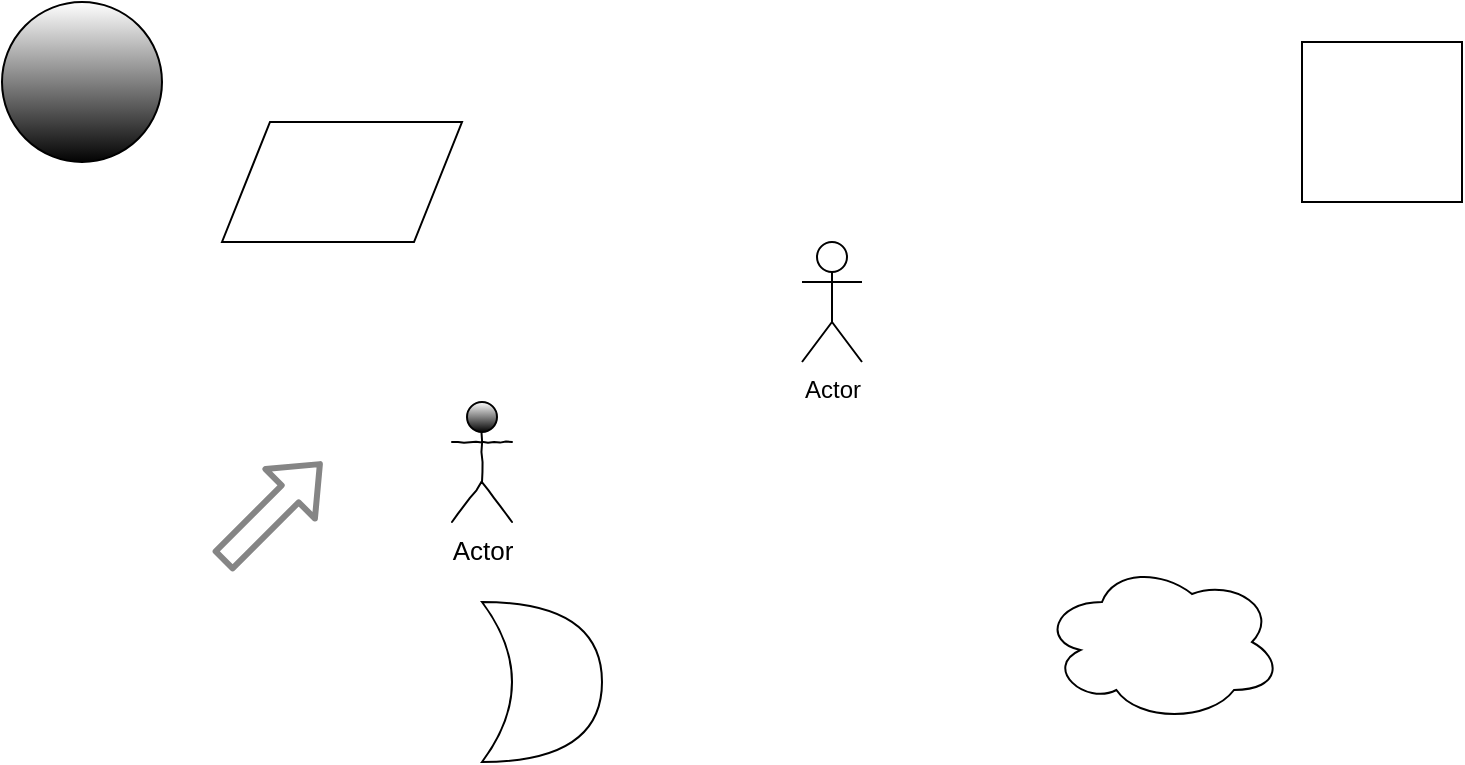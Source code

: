 <mxfile version="9.1.0" type="device" userAgent="Mozilla/5.0 (X11; Linux x86_64) AppleWebKit/537.36 (KHTML, like Gecko) Atom/1.38.2 Chrome/61.0.316.100 Electron/2.0.18 Safari/537.36" editor="www.draw.io"><diagram id="2tcZwETx8Mg4GMLC06Nc" name="Page-1"><mxGraphModel dx="2178" dy="801" grid="1" gridSize="10" guides="1" tooltips="1" connect="1" arrows="1" fold="1" page="1" pageScale="1" pageWidth="850" pageHeight="1100" background="#ffffff" math="0" shadow="0"><root><mxCell id="0"/><mxCell id="1" parent="0"/><mxCell id="432CIDcv8K7ROQ3yO25U-1" value="" style="whiteSpace=wrap;html=1;aspect=fixed;" parent="1" vertex="1"><mxGeometry x="-90" y="210" width="80" height="80" as="geometry"/></mxCell><mxCell id="432CIDcv8K7ROQ3yO25U-2" value="" style="shape=parallelogram;perimeter=parallelogramPerimeter;whiteSpace=wrap;html=1;" parent="1" vertex="1"><mxGeometry x="-630" y="250" width="120" height="60" as="geometry"/></mxCell><mxCell id="432CIDcv8K7ROQ3yO25U-3" value="" style="ellipse;shape=cloud;whiteSpace=wrap;html=1;" parent="1" vertex="1"><mxGeometry x="-220" y="470" width="120" height="80" as="geometry"/></mxCell><mxCell id="432CIDcv8K7ROQ3yO25U-4" value="" style="shape=xor;whiteSpace=wrap;html=1;" parent="1" vertex="1"><mxGeometry x="-500" y="490" width="60" height="80" as="geometry"/></mxCell><mxCell id="432CIDcv8K7ROQ3yO25U-5" value="Actor" style="shape=umlActor;verticalLabelPosition=bottom;labelBackgroundColor=#ffffff;verticalAlign=top;html=1;outlineConnect=0;" parent="1" vertex="1"><mxGeometry x="-340" y="310" width="30" height="60" as="geometry"/></mxCell><mxCell id="2" value="Actor" style="shape=umlActor;verticalLabelPosition=bottom;labelBackgroundColor=#ffffff;verticalAlign=top;html=1;outlineConnect=0;comic=1;fillColor=#FFFFFF;gradientColor=#030303;fontSize=13;fontColor=#000000;align=center;" vertex="1" parent="1"><mxGeometry x="-515" y="390" width="30" height="60" as="geometry"/></mxCell><mxCell id="3" value="" style="ellipse;whiteSpace=wrap;html=1;aspect=fixed;comic=1;fillColor=#FFFFFF;gradientColor=#030303;fontSize=13;fontColor=#000000;align=center;" vertex="1" parent="1"><mxGeometry x="-740" y="190" width="80" height="80" as="geometry"/></mxCell><mxCell id="4" value="" style="shape=flexArrow;endArrow=classic;html=1;fillColor=#ffffff;strokeColor=#858585;strokeWidth=3;fontSize=13;fontColor=#000000;" edge="1" parent="1"><mxGeometry width="50" height="50" relative="1" as="geometry"><mxPoint x="-630" y="470" as="sourcePoint"/><mxPoint x="-580" y="420" as="targetPoint"/></mxGeometry></mxCell></root></mxGraphModel></diagram></mxfile>